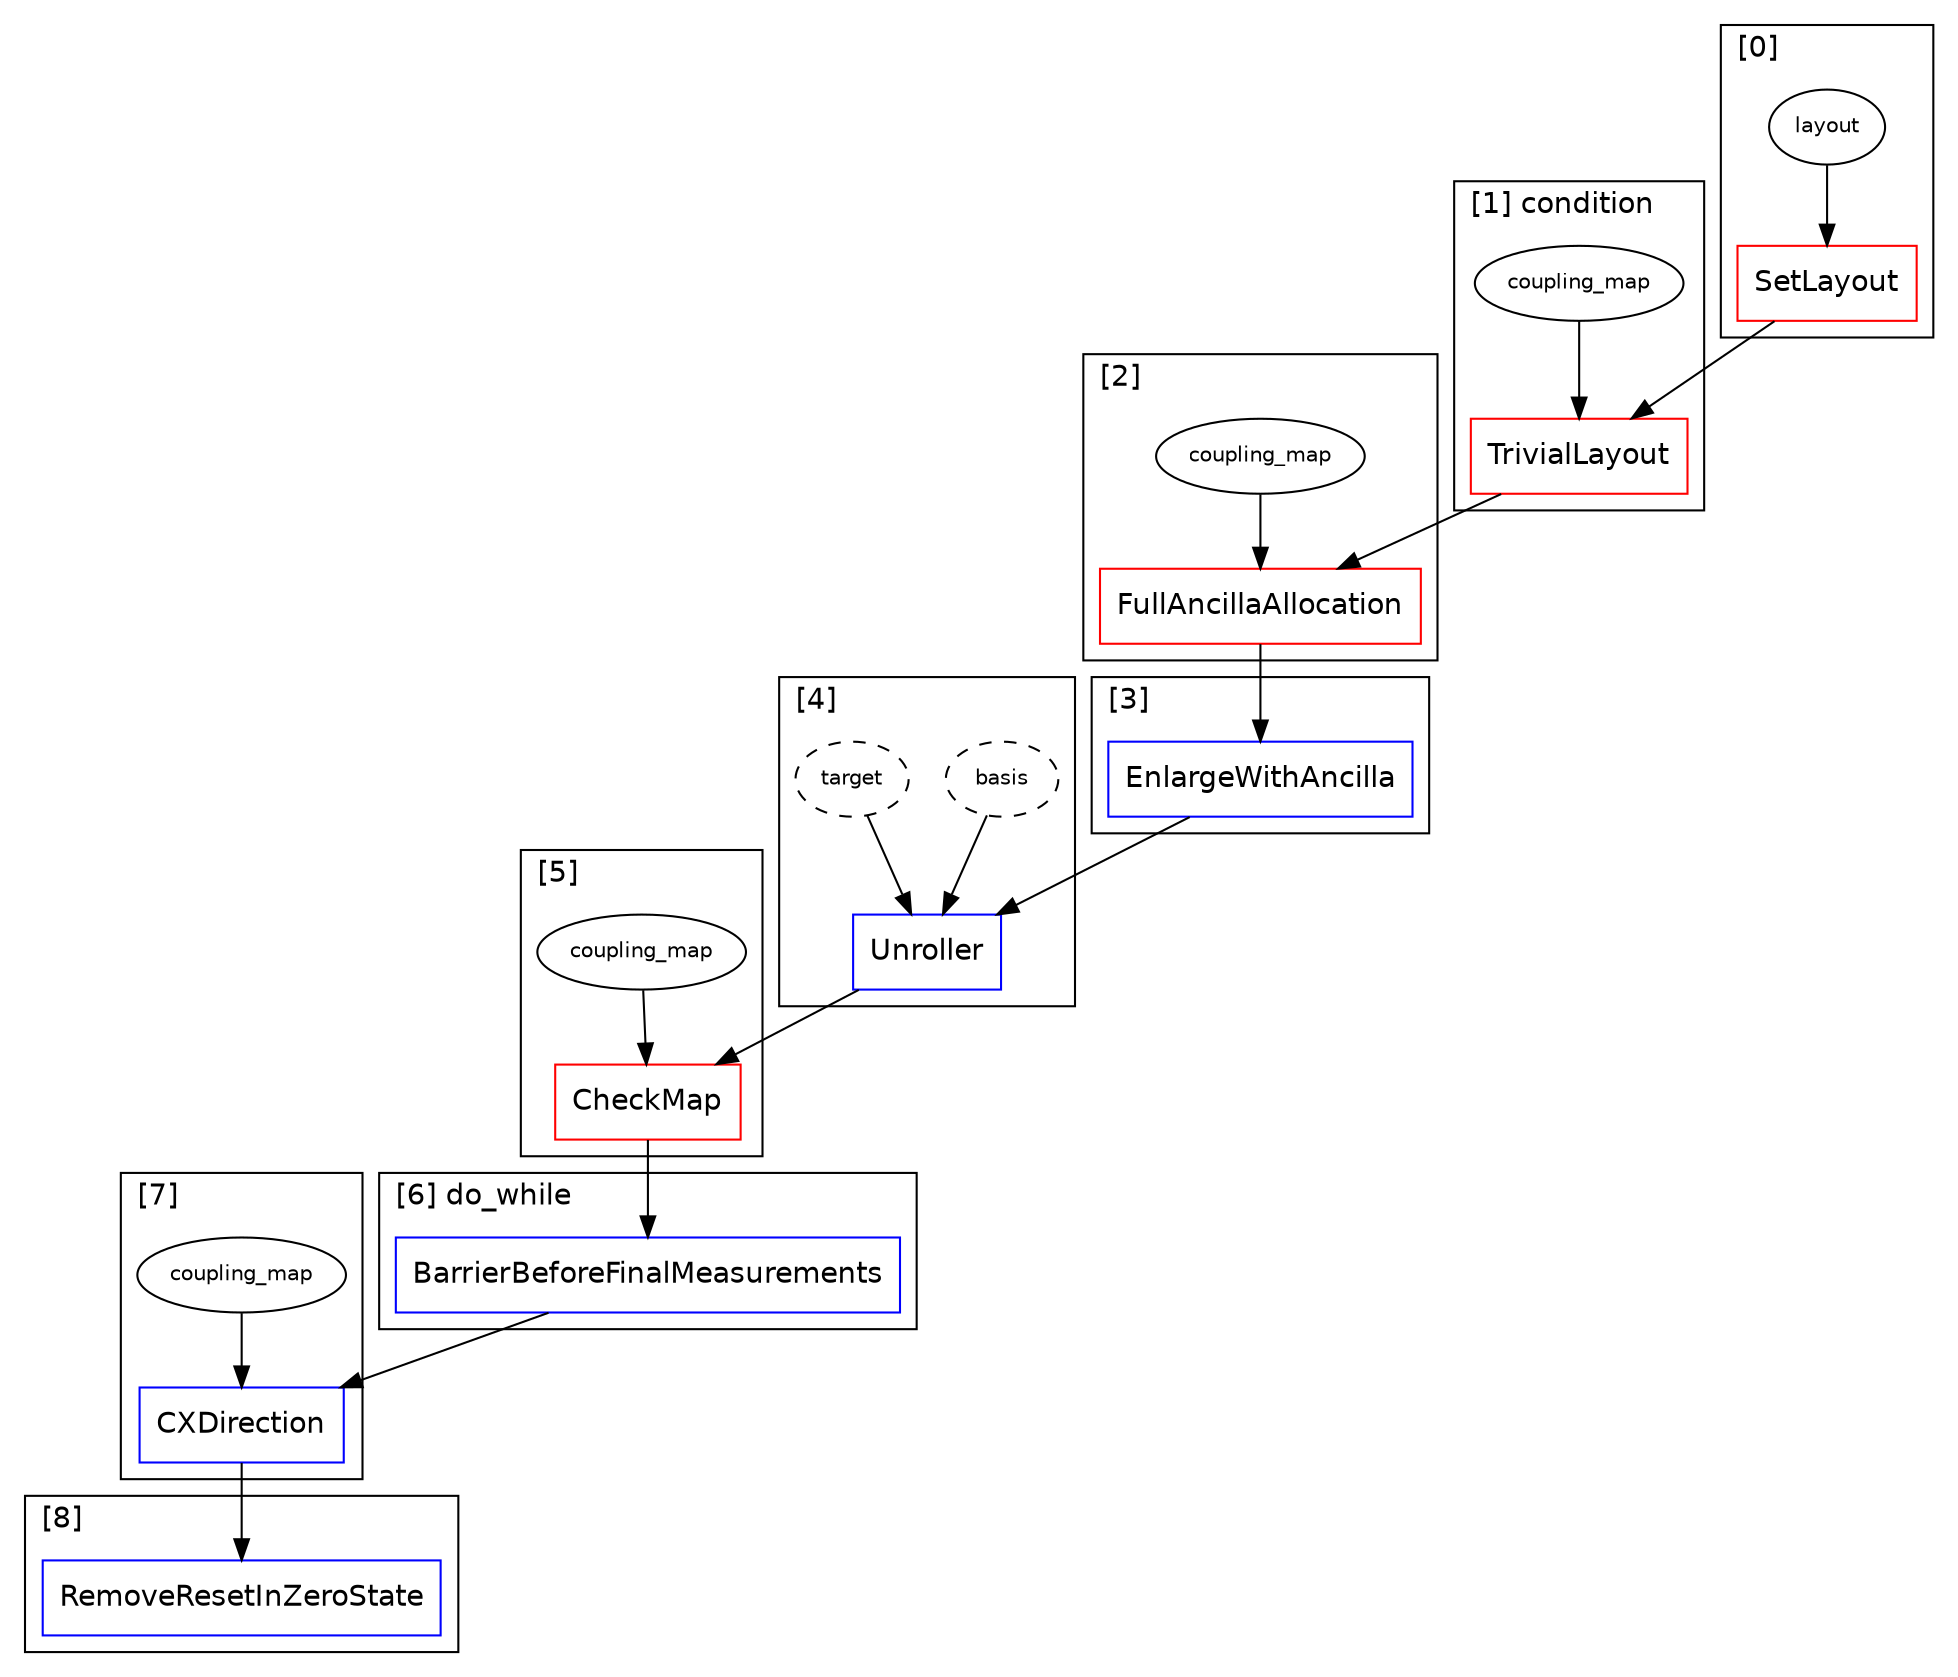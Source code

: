 digraph G {
subgraph cluster_0 {
fontname=helvetica;
label="[0] ";
labeljust=l;
1 [color=red, fontname=helvetica, label=SetLayout, shape=rectangle];
2 [color=black, fontname=helvetica, fontsize=10, label=layout, shape=ellipse, style=solid];
2 -> 1;
}

subgraph cluster_3 {
fontname=helvetica;
label="[1] condition";
labeljust=l;
4 [color=red, fontname=helvetica, label=TrivialLayout, shape=rectangle];
5 [color=black, fontname=helvetica, fontsize=10, label=coupling_map, shape=ellipse, style=solid];
5 -> 4;
1 -> 4;
}

subgraph cluster_6 {
fontname=helvetica;
label="[2] ";
labeljust=l;
7 [color=red, fontname=helvetica, label=FullAncillaAllocation, shape=rectangle];
8 [color=black, fontname=helvetica, fontsize=10, label=coupling_map, shape=ellipse, style=solid];
8 -> 7;
4 -> 7;
}

subgraph cluster_9 {
fontname=helvetica;
label="[3] ";
labeljust=l;
10 [color=blue, fontname=helvetica, label=EnlargeWithAncilla, shape=rectangle];
7 -> 10;
}

subgraph cluster_11 {
fontname=helvetica;
label="[4] ";
labeljust=l;
12 [color=blue, fontname=helvetica, label=Unroller, shape=rectangle];
13 [color=black, fontname=helvetica, fontsize=10, label=basis, shape=ellipse, style=dashed];
13 -> 12;
14 [color=black, fontname=helvetica, fontsize=10, label=target, shape=ellipse, style=dashed];
14 -> 12;
10 -> 12;
}

subgraph cluster_15 {
fontname=helvetica;
label="[5] ";
labeljust=l;
16 [color=red, fontname=helvetica, label=CheckMap, shape=rectangle];
17 [color=black, fontname=helvetica, fontsize=10, label=coupling_map, shape=ellipse, style=solid];
17 -> 16;
12 -> 16;
}

subgraph cluster_18 {
fontname=helvetica;
label="[6] do_while";
labeljust=l;
19 [color=blue, fontname=helvetica, label=BarrierBeforeFinalMeasurements, shape=rectangle];
16 -> 19;
}

subgraph cluster_20 {
fontname=helvetica;
label="[7] ";
labeljust=l;
21 [color=blue, fontname=helvetica, label=CXDirection, shape=rectangle];
22 [color=black, fontname=helvetica, fontsize=10, label=coupling_map, shape=ellipse, style=solid];
22 -> 21;
19 -> 21;
}

subgraph cluster_23 {
fontname=helvetica;
label="[8] ";
labeljust=l;
24 [color=blue, fontname=helvetica, label=RemoveResetInZeroState, shape=rectangle];
21 -> 24;
}

}
